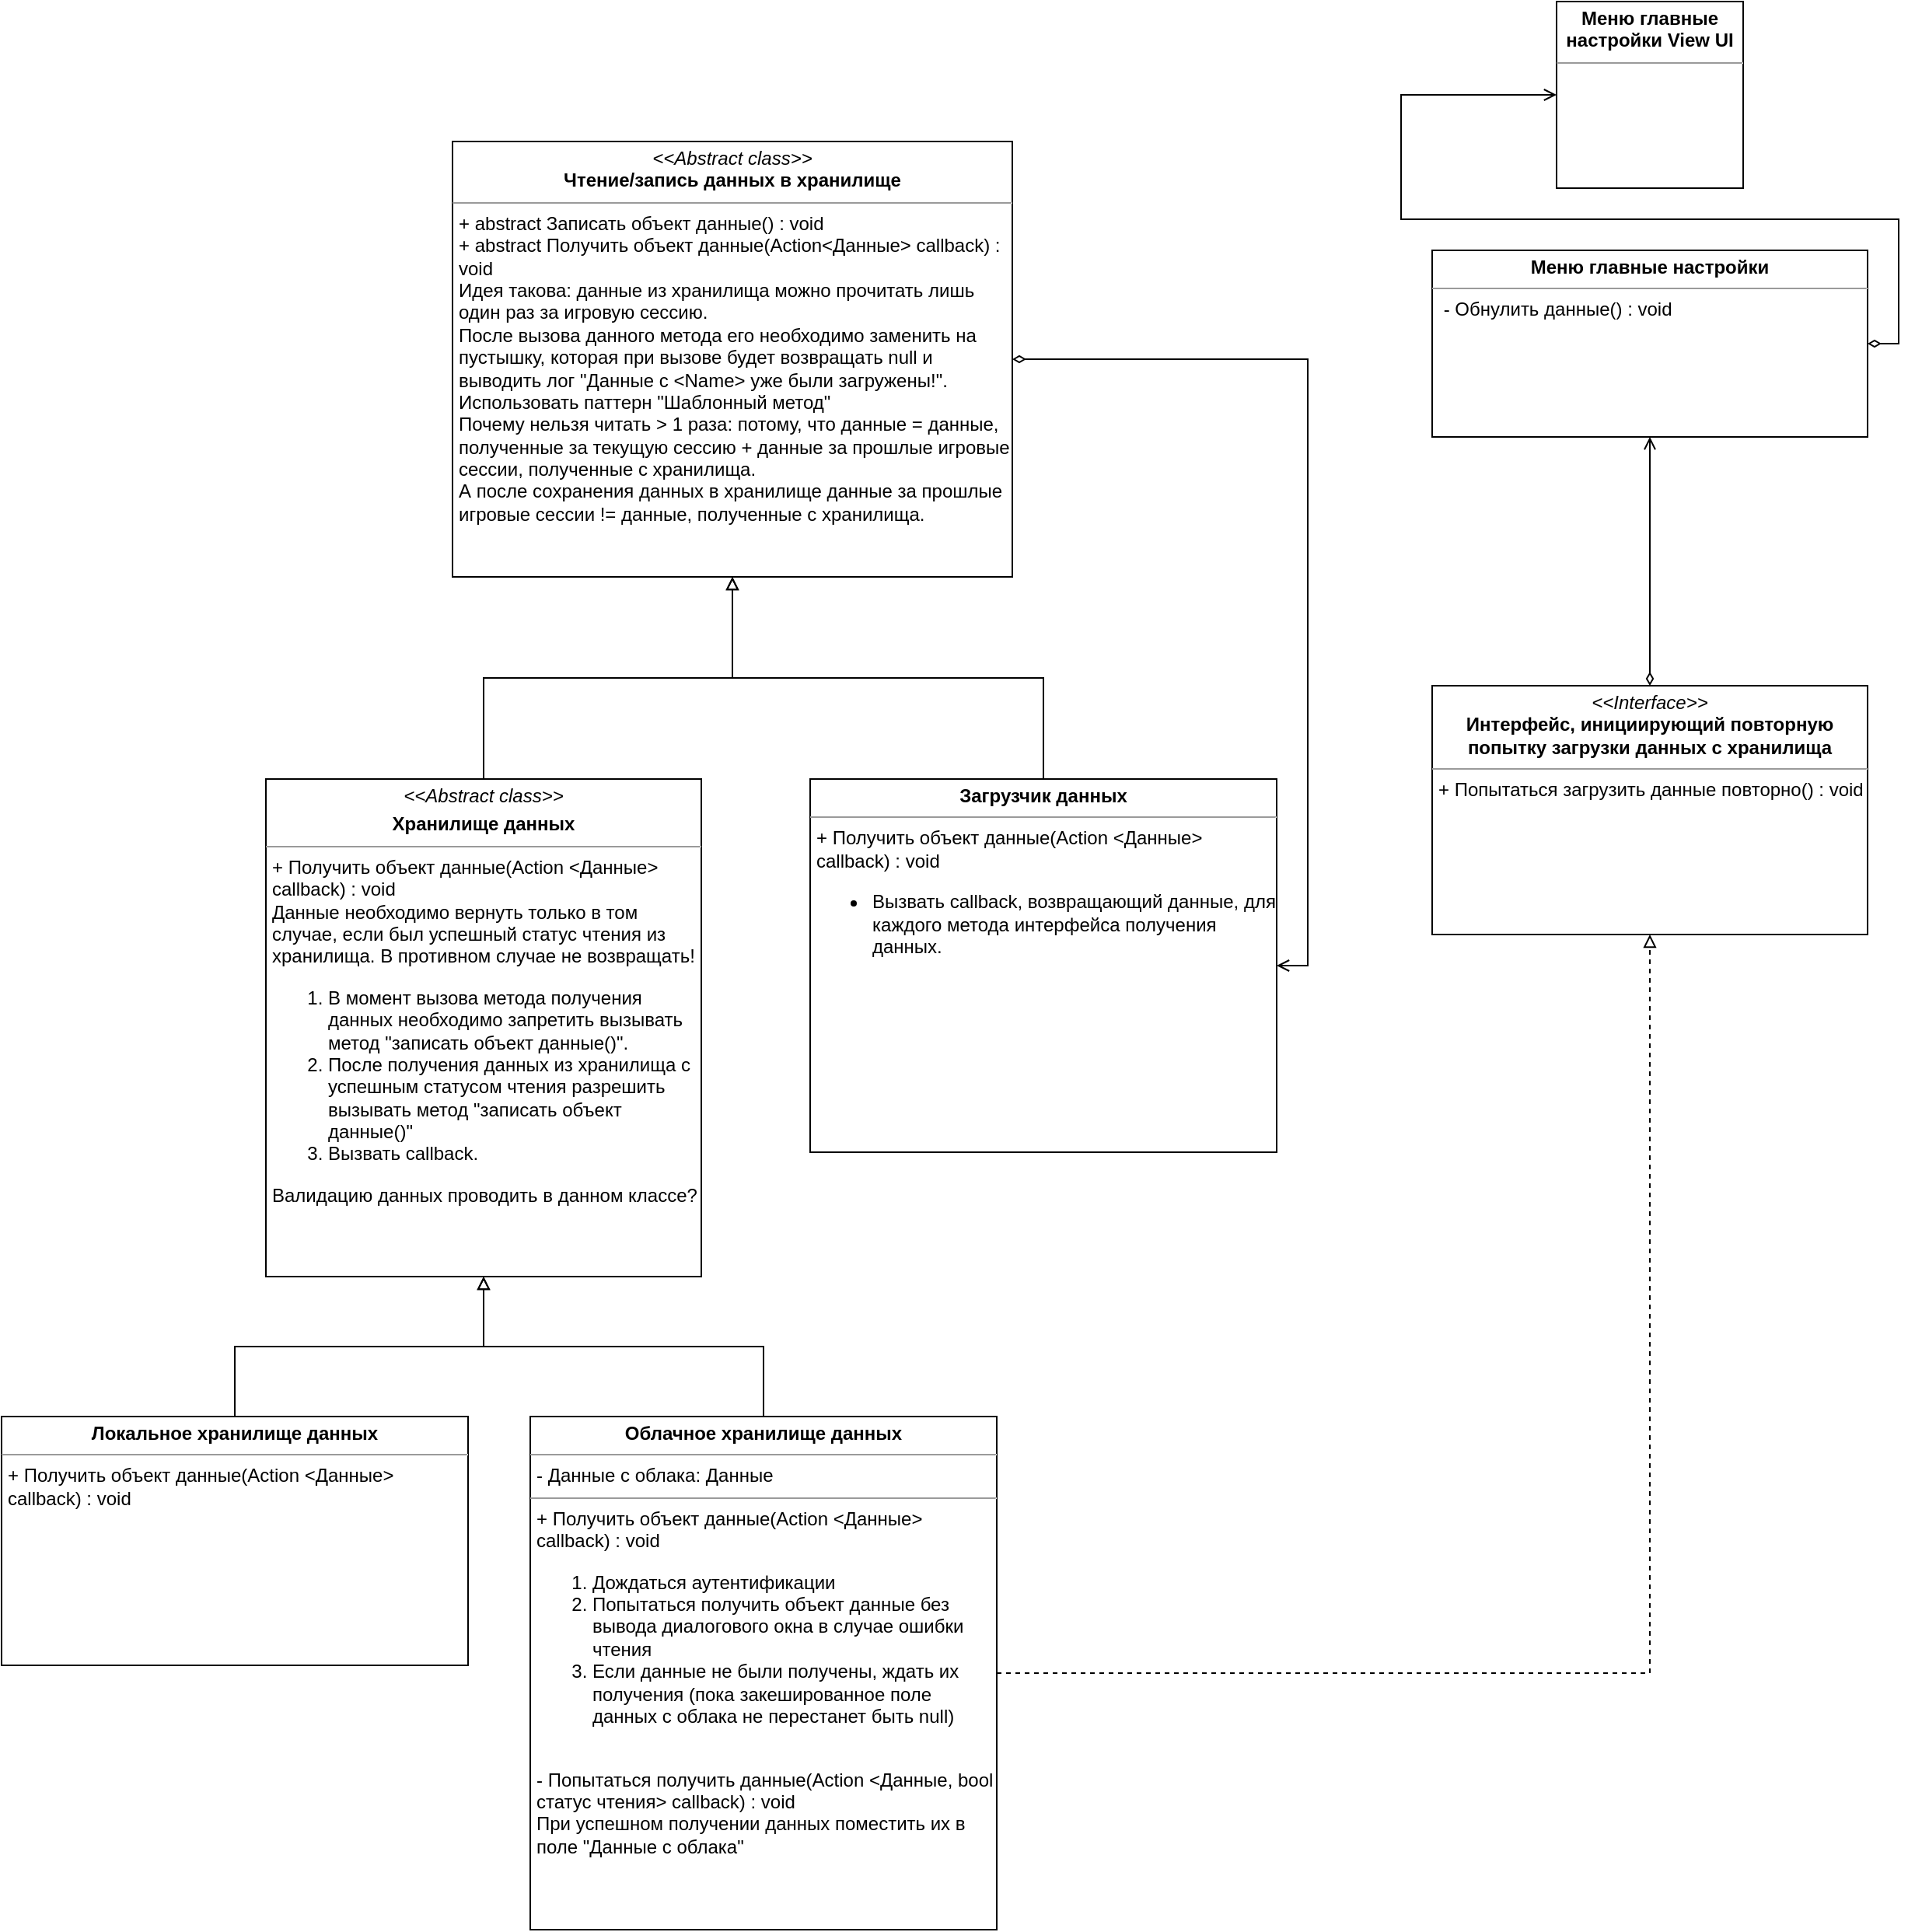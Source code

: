 <mxfile version="13.9.9" type="device"><diagram id="maa8xAjAnDpQ0KqKedxM" name="Page-1"><mxGraphModel dx="1483" dy="867" grid="1" gridSize="10" guides="1" tooltips="1" connect="1" arrows="1" fold="1" page="1" pageScale="1" pageWidth="827" pageHeight="1169" math="0" shadow="0"><root><mxCell id="0"/><mxCell id="1" parent="0"/><mxCell id="YBzx3935GgeBYoLELwdb-41" style="edgeStyle=orthogonalEdgeStyle;rounded=0;orthogonalLoop=1;jettySize=auto;html=1;exitX=0.5;exitY=0;exitDx=0;exitDy=0;entryX=0.5;entryY=1;entryDx=0;entryDy=0;startArrow=none;startFill=0;endArrow=block;endFill=0;fontSize=14;dashed=1;" parent="1" edge="1"><mxGeometry relative="1" as="geometry"><mxPoint x="440" y="1320" as="sourcePoint"/></mxGeometry></mxCell><mxCell id="LjchG67tJU1flezz057_-19" style="edgeStyle=orthogonalEdgeStyle;rounded=0;orthogonalLoop=1;jettySize=auto;html=1;exitX=1;exitY=0.5;exitDx=0;exitDy=0;entryX=1;entryY=0.5;entryDx=0;entryDy=0;endArrow=open;endFill=0;startArrow=diamondThin;startFill=0;" parent="1" source="SGpDZevb3zzg-q3IUMNf-2" target="LjchG67tJU1flezz057_-16" edge="1"><mxGeometry relative="1" as="geometry"/></mxCell><mxCell id="LjchG67tJU1flezz057_-2" style="edgeStyle=orthogonalEdgeStyle;rounded=0;orthogonalLoop=1;jettySize=auto;html=1;exitX=0.5;exitY=0;exitDx=0;exitDy=0;startArrow=none;startFill=0;endArrow=block;endFill=0;fontSize=14;entryX=0.5;entryY=1;entryDx=0;entryDy=0;" parent="1" source="LjchG67tJU1flezz057_-3" target="SGpDZevb3zzg-q3IUMNf-2" edge="1"><mxGeometry relative="1" as="geometry"><mxPoint x="300" y="590" as="targetPoint"/></mxGeometry></mxCell><mxCell id="LjchG67tJU1flezz057_-3" value="&lt;p style=&quot;margin: 0px ; margin-top: 4px ; text-align: center&quot;&gt;&lt;i&gt;&amp;lt;&amp;lt;Abstract class&amp;gt;&amp;gt;&lt;/i&gt;&lt;b&gt;&lt;br&gt;&lt;/b&gt;&lt;/p&gt;&lt;p style=&quot;margin: 0px ; margin-top: 4px ; text-align: center&quot;&gt;&lt;b&gt;Хранилище данных&lt;/b&gt;&lt;/p&gt;&lt;hr size=&quot;1&quot;&gt;&lt;p style=&quot;margin: 0px ; margin-left: 4px&quot;&gt;+ Получить объект данные(Action &amp;lt;Данные&amp;gt; callback) : void&lt;br&gt;&lt;/p&gt;&lt;p style=&quot;margin: 0px ; margin-left: 4px&quot;&gt;Данные необходимо вернуть только в том случае, если был успешный статус чтения из хранилища. В противном случае не возвращать!&lt;/p&gt;&lt;ol&gt;&lt;li&gt;В момент вызова метода получения данных необходимо запретить вызывать метод &quot;записать объект данные()&quot;.&lt;/li&gt;&lt;li&gt;После получения данных из хранилища с успешным статусом чтения разрешить вызывать метод &quot;записать объект данные()&quot;&lt;/li&gt;&lt;li&gt;Вызвать callback.&lt;/li&gt;&lt;/ol&gt;&lt;div&gt;&lt;p style=&quot;margin: 0px 0px 0px 4px&quot;&gt;Валидацию данных проводить в данном классе?&lt;/p&gt;&lt;/div&gt;&lt;p&gt;&lt;/p&gt;" style="verticalAlign=top;align=left;overflow=fill;fontSize=12;fontFamily=Helvetica;html=1;whiteSpace=wrap;rounded=0;glass=0;shadow=0;sketch=0;spacingLeft=0;spacing=0;" parent="1" vertex="1"><mxGeometry x="240" y="570" width="280" height="320" as="geometry"/></mxCell><mxCell id="LjchG67tJU1flezz057_-13" style="edgeStyle=orthogonalEdgeStyle;rounded=0;orthogonalLoop=1;jettySize=auto;html=1;exitX=0.5;exitY=0;exitDx=0;exitDy=0;entryX=0.5;entryY=1;entryDx=0;entryDy=0;endArrow=block;endFill=0;" parent="1" source="LjchG67tJU1flezz057_-8" target="LjchG67tJU1flezz057_-3" edge="1"><mxGeometry relative="1" as="geometry"/></mxCell><mxCell id="SGpDZevb3zzg-q3IUMNf-4" style="edgeStyle=orthogonalEdgeStyle;rounded=0;orthogonalLoop=1;jettySize=auto;html=1;exitX=1;exitY=0.5;exitDx=0;exitDy=0;entryX=0.5;entryY=1;entryDx=0;entryDy=0;dashed=1;endArrow=block;endFill=0;" parent="1" source="LjchG67tJU1flezz057_-8" target="SGpDZevb3zzg-q3IUMNf-3" edge="1"><mxGeometry relative="1" as="geometry"/></mxCell><mxCell id="LjchG67tJU1flezz057_-8" value="&lt;p style=&quot;margin: 4px 0px 0px ; text-align: center&quot;&gt;&lt;b&gt;Облачное хранилище данных&lt;/b&gt;&lt;/p&gt;&lt;hr size=&quot;1&quot;&gt;&lt;p style=&quot;margin: 0px 0px 0px 4px&quot;&gt;- Данные с облака: Данные&lt;/p&gt;&lt;hr size=&quot;1&quot;&gt;&lt;p style=&quot;margin: 0px 0px 0px 4px&quot;&gt;+ Получить объект данные(Action &amp;lt;Данные&amp;gt; callback) : void&lt;/p&gt;&lt;p style=&quot;margin: 0px 0px 0px 4px&quot;&gt;&lt;/p&gt;&lt;ol&gt;&lt;li&gt;Дождаться аутентификации&lt;/li&gt;&lt;li&gt;Попытаться получить объект данные без вывода диалогового окна в случае ошибки чтения&lt;/li&gt;&lt;li&gt;Если данные не были получены, ждать их получения (пока закешированное поле данных с облака не перестанет быть null)&lt;/li&gt;&lt;/ol&gt;&lt;p&gt;&lt;/p&gt;&lt;p style=&quot;margin: 0px 0px 0px 4px&quot;&gt;&lt;br&gt;&lt;/p&gt;&lt;p style=&quot;margin: 0px 0px 0px 4px&quot;&gt;- Попытаться получить данные(Action &amp;lt;Данные, bool статус чтения&amp;gt; callback) : void&lt;/p&gt;&lt;p style=&quot;margin: 0px 0px 0px 4px&quot;&gt;При успешном получении данных поместить их в поле &quot;Данные с облака&quot;&lt;/p&gt;&lt;p&gt;&lt;/p&gt;" style="verticalAlign=top;align=left;overflow=fill;fontSize=12;fontFamily=Helvetica;html=1;whiteSpace=wrap;" parent="1" vertex="1"><mxGeometry x="410" y="980" width="300" height="330" as="geometry"/></mxCell><mxCell id="LjchG67tJU1flezz057_-12" style="edgeStyle=orthogonalEdgeStyle;rounded=0;orthogonalLoop=1;jettySize=auto;html=1;exitX=0.5;exitY=0;exitDx=0;exitDy=0;entryX=0.5;entryY=1;entryDx=0;entryDy=0;endArrow=block;endFill=0;" parent="1" source="LjchG67tJU1flezz057_-11" target="LjchG67tJU1flezz057_-3" edge="1"><mxGeometry relative="1" as="geometry"/></mxCell><mxCell id="LjchG67tJU1flezz057_-11" value="&lt;p style=&quot;margin: 0px ; margin-top: 4px ; text-align: center&quot;&gt;&lt;b&gt;Локальное хранилище данных&lt;/b&gt;&lt;/p&gt;&lt;hr size=&quot;1&quot;&gt;&lt;p style=&quot;margin: 0px ; margin-left: 4px&quot;&gt;+ Получить объект данные(Action &amp;lt;Данные&amp;gt; callback) : void&lt;br&gt;&lt;/p&gt;&lt;p style=&quot;margin: 0px ; margin-left: 4px&quot;&gt;&lt;br&gt;&lt;/p&gt;&lt;p&gt;&lt;/p&gt;" style="verticalAlign=top;align=left;overflow=fill;fontSize=12;fontFamily=Helvetica;html=1;whiteSpace=wrap;" parent="1" vertex="1"><mxGeometry x="70" y="980" width="300" height="160" as="geometry"/></mxCell><mxCell id="LjchG67tJU1flezz057_-16" value="&lt;p style=&quot;margin: 0px ; margin-top: 4px ; text-align: center&quot;&gt;&lt;b&gt;Загрузчик данных&lt;/b&gt;&lt;/p&gt;&lt;hr size=&quot;1&quot;&gt;&lt;p style=&quot;margin: 0px ; margin-left: 4px&quot;&gt;+ Получить объект данные(Action &amp;lt;Данные&amp;gt; callback) : void&lt;br&gt;&lt;/p&gt;&lt;ul&gt;&lt;li&gt;&lt;span&gt;Вызвать callback, возвращающий данные, для каждого метода интерфейса получения данных.&lt;/span&gt;&lt;/li&gt;&lt;/ul&gt;&lt;p&gt;&lt;/p&gt;" style="verticalAlign=top;align=left;overflow=fill;fontSize=12;fontFamily=Helvetica;html=1;whiteSpace=wrap;" parent="1" vertex="1"><mxGeometry x="590" y="570" width="300" height="240" as="geometry"/></mxCell><mxCell id="LjchG67tJU1flezz057_-17" style="edgeStyle=orthogonalEdgeStyle;rounded=0;orthogonalLoop=1;jettySize=auto;html=1;exitX=0.5;exitY=0;exitDx=0;exitDy=0;entryX=0.5;entryY=1;entryDx=0;entryDy=0;startArrow=none;startFill=0;endArrow=block;endFill=0;fontSize=14;" parent="1" source="LjchG67tJU1flezz057_-16" target="SGpDZevb3zzg-q3IUMNf-2" edge="1"><mxGeometry relative="1" as="geometry"><mxPoint x="931" y="570" as="sourcePoint"/><mxPoint x="761" y="530" as="targetPoint"/></mxGeometry></mxCell><mxCell id="SGpDZevb3zzg-q3IUMNf-2" value="&lt;p style=&quot;margin: 0px ; margin-top: 4px ; text-align: center&quot;&gt;&lt;i&gt;&amp;lt;&amp;lt;&lt;/i&gt;&lt;i&gt;Abstract class&lt;/i&gt;&lt;i&gt;&amp;gt;&amp;gt;&lt;/i&gt;&lt;br&gt;&lt;b&gt;Чтение/запись данных в хранилище&lt;/b&gt;&lt;/p&gt;&lt;hr size=&quot;1&quot;&gt;&lt;p style=&quot;margin: 0px ; margin-left: 4px&quot;&gt;+ abstract&amp;nbsp;&lt;span&gt;Записать объект данные() : void&lt;/span&gt;&lt;br&gt;+ abstract Получить объект данные(Action&amp;lt;Данные&amp;gt; callback) : void&lt;/p&gt;&lt;p style=&quot;margin: 0px ; margin-left: 4px&quot;&gt;Идея такова: данные из хранилища можно прочитать лишь один раз за игровую сессию.&lt;/p&gt;&lt;p style=&quot;margin: 0px ; margin-left: 4px&quot;&gt;После вызова данного метода его необходимо заменить на пустышку, которая при вызове будет возвращать null и выводить лог &quot;Данные с &amp;lt;Name&amp;gt; уже были загружены!&quot;. Использовать паттерн &quot;Шаблонный метод&quot;&lt;/p&gt;&lt;p style=&quot;margin: 0px ; margin-left: 4px&quot;&gt;Почему нельзя читать &amp;gt; 1 раза: потому, что данные = данные, полученные за текущую сессию + данные за прошлые игровые сессии, полученные с хранилища.&lt;/p&gt;&lt;p style=&quot;margin: 0px ; margin-left: 4px&quot;&gt;А после сохранения данных в хранилище данные за прошлые игровые сессии != данные, полученные с хранилища.&lt;/p&gt;" style="verticalAlign=top;align=left;overflow=fill;fontSize=12;fontFamily=Helvetica;html=1;whiteSpace=wrap;" parent="1" vertex="1"><mxGeometry x="360" y="160" width="360" height="280" as="geometry"/></mxCell><mxCell id="SGpDZevb3zzg-q3IUMNf-3" value="&lt;p style=&quot;margin: 0px ; margin-top: 4px ; text-align: center&quot;&gt;&lt;i&gt;&amp;lt;&amp;lt;Interface&amp;gt;&amp;gt;&lt;/i&gt;&lt;br&gt;&lt;b&gt;Интерфейс, инициирующий повторную попытку загрузки данных с хранилища&lt;/b&gt;&lt;/p&gt;&lt;hr size=&quot;1&quot;&gt;&lt;p style=&quot;margin: 0px ; margin-left: 4px&quot;&gt;+ Попытаться загрузить данные повторно() : void&lt;/p&gt;" style="verticalAlign=top;align=left;overflow=fill;fontSize=12;fontFamily=Helvetica;html=1;whiteSpace=wrap;" parent="1" vertex="1"><mxGeometry x="990" y="510" width="280" height="160" as="geometry"/></mxCell><mxCell id="SGpDZevb3zzg-q3IUMNf-5" value="&lt;p style=&quot;margin: 0px ; margin-top: 4px ; text-align: center&quot;&gt;&lt;b&gt;Меню главные настройки View UI&lt;/b&gt;&lt;/p&gt;&lt;hr size=&quot;1&quot;&gt;&lt;div style=&quot;height: 2px&quot;&gt;&lt;br&gt;&lt;/div&gt;" style="verticalAlign=top;align=left;overflow=fill;fontSize=12;fontFamily=Helvetica;html=1;whiteSpace=wrap;" parent="1" vertex="1"><mxGeometry x="1070" y="70" width="120" height="120" as="geometry"/></mxCell><mxCell id="SGpDZevb3zzg-q3IUMNf-6" style="edgeStyle=orthogonalEdgeStyle;rounded=0;orthogonalLoop=1;jettySize=auto;html=1;exitX=1;exitY=0.5;exitDx=0;exitDy=0;entryX=0;entryY=0.5;entryDx=0;entryDy=0;startArrow=diamondThin;startFill=0;endArrow=open;endFill=0;" parent="1" source="SGpDZevb3zzg-q3IUMNf-7" target="SGpDZevb3zzg-q3IUMNf-5" edge="1"><mxGeometry relative="1" as="geometry"/></mxCell><mxCell id="SGpDZevb3zzg-q3IUMNf-7" value="&lt;p style=&quot;margin: 0px ; margin-top: 4px ; text-align: center&quot;&gt;&lt;b&gt;Меню главные настройки&lt;/b&gt;&lt;/p&gt;&lt;hr size=&quot;1&quot;&gt;&lt;p style=&quot;margin: 0px ; margin-left: 4px&quot;&gt;&lt;span&gt;&amp;nbsp;- Обнулить данные() : void&lt;/span&gt;&lt;br&gt;&lt;/p&gt;" style="verticalAlign=top;align=left;overflow=fill;fontSize=12;fontFamily=Helvetica;html=1;whiteSpace=wrap;" parent="1" vertex="1"><mxGeometry x="990" y="230" width="280" height="120" as="geometry"/></mxCell><mxCell id="SGpDZevb3zzg-q3IUMNf-8" style="edgeStyle=orthogonalEdgeStyle;rounded=0;orthogonalLoop=1;jettySize=auto;html=1;exitX=0.5;exitY=0;exitDx=0;exitDy=0;entryX=0.5;entryY=1;entryDx=0;entryDy=0;startArrow=diamondThin;startFill=0;endArrow=open;endFill=0;" parent="1" source="SGpDZevb3zzg-q3IUMNf-3" target="SGpDZevb3zzg-q3IUMNf-7" edge="1"><mxGeometry relative="1" as="geometry"><mxPoint x="1280" y="300" as="sourcePoint"/><mxPoint x="1080" y="140" as="targetPoint"/></mxGeometry></mxCell></root></mxGraphModel></diagram></mxfile>